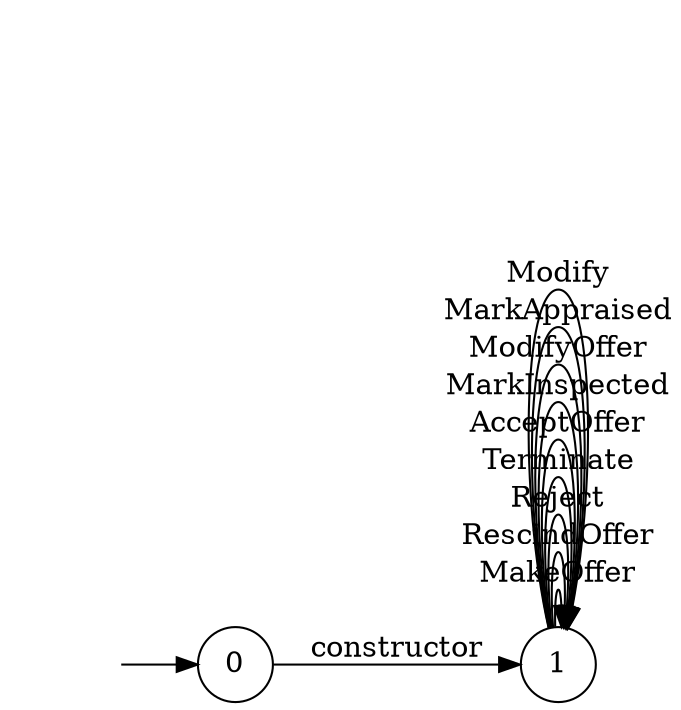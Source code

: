 digraph "Dapp-Automata-data/fuzzer/testnetdata-model-rq1-fix/AssetTransfer/FSM-0" {
	graph [rankdir=LR]
	"" [label="" shape=plaintext]
	0 [label=0 shape=circle]
	1 [label=1 shape=circle]
	"" -> 0 [label=""]
	0 -> 1 [label=constructor]
	1 -> 1 [label=MakeOffer]
	1 -> 1 [label=RescindOffer]
	1 -> 1 [label=Reject]
	1 -> 1 [label=Terminate]
	1 -> 1 [label=AcceptOffer]
	1 -> 1 [label=MarkInspected]
	1 -> 1 [label=ModifyOffer]
	1 -> 1 [label=MarkAppraised]
	1 -> 1 [label=Modify]
}
